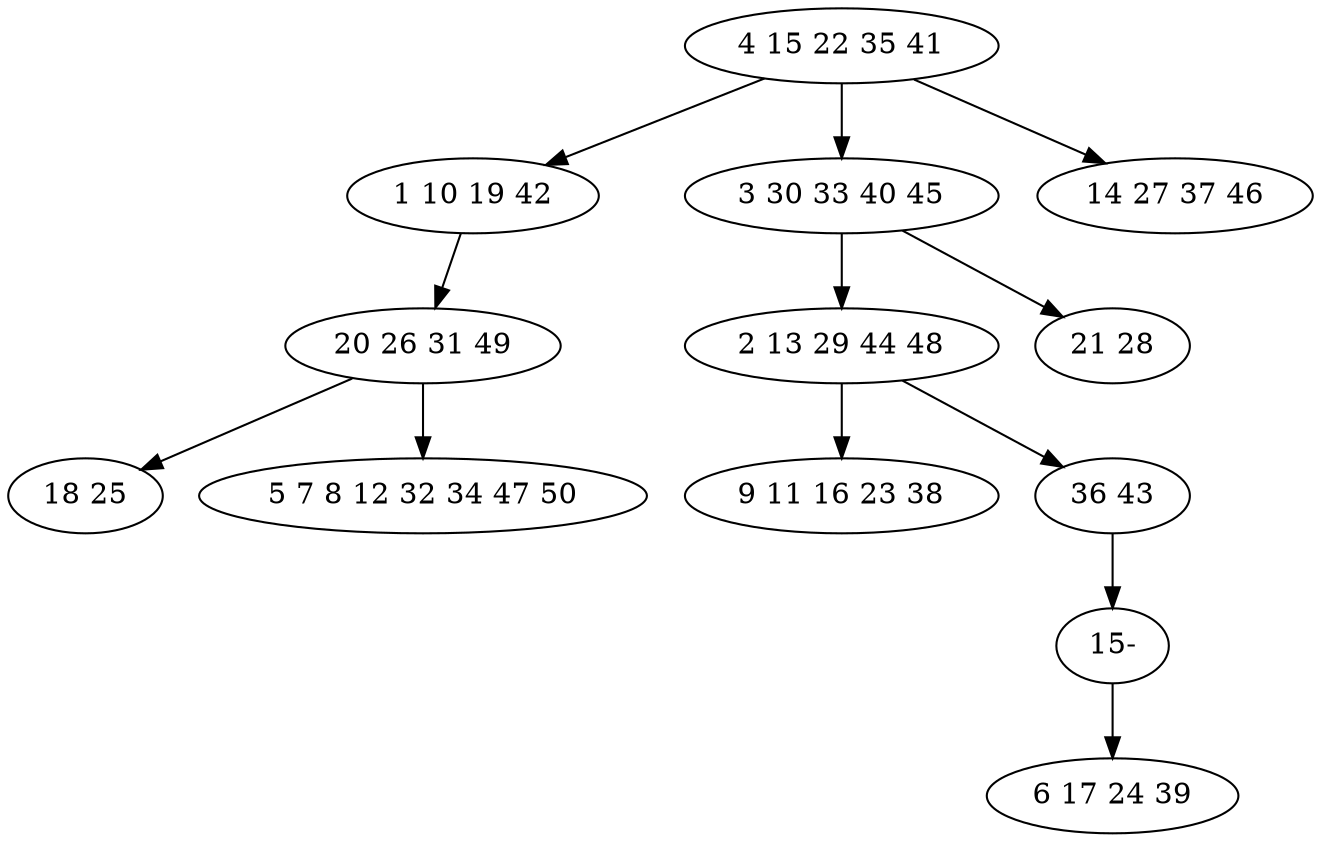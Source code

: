 digraph true_tree {
	"0" -> "1"
	"0" -> "2"
	"1" -> "3"
	"3" -> "4"
	"3" -> "5"
	"2" -> "6"
	"6" -> "7"
	"6" -> "8"
	"8" -> "12"
	"0" -> "10"
	"2" -> "11"
	"12" -> "9"
	"0" [label="4 15 22 35 41"];
	"1" [label="1 10 19 42"];
	"2" [label="3 30 33 40 45"];
	"3" [label="20 26 31 49"];
	"4" [label="18 25"];
	"5" [label="5 7 8 12 32 34 47 50"];
	"6" [label="2 13 29 44 48"];
	"7" [label="9 11 16 23 38"];
	"8" [label="36 43"];
	"9" [label="6 17 24 39"];
	"10" [label="14 27 37 46"];
	"11" [label="21 28"];
	"12" [label="15-"];
}

